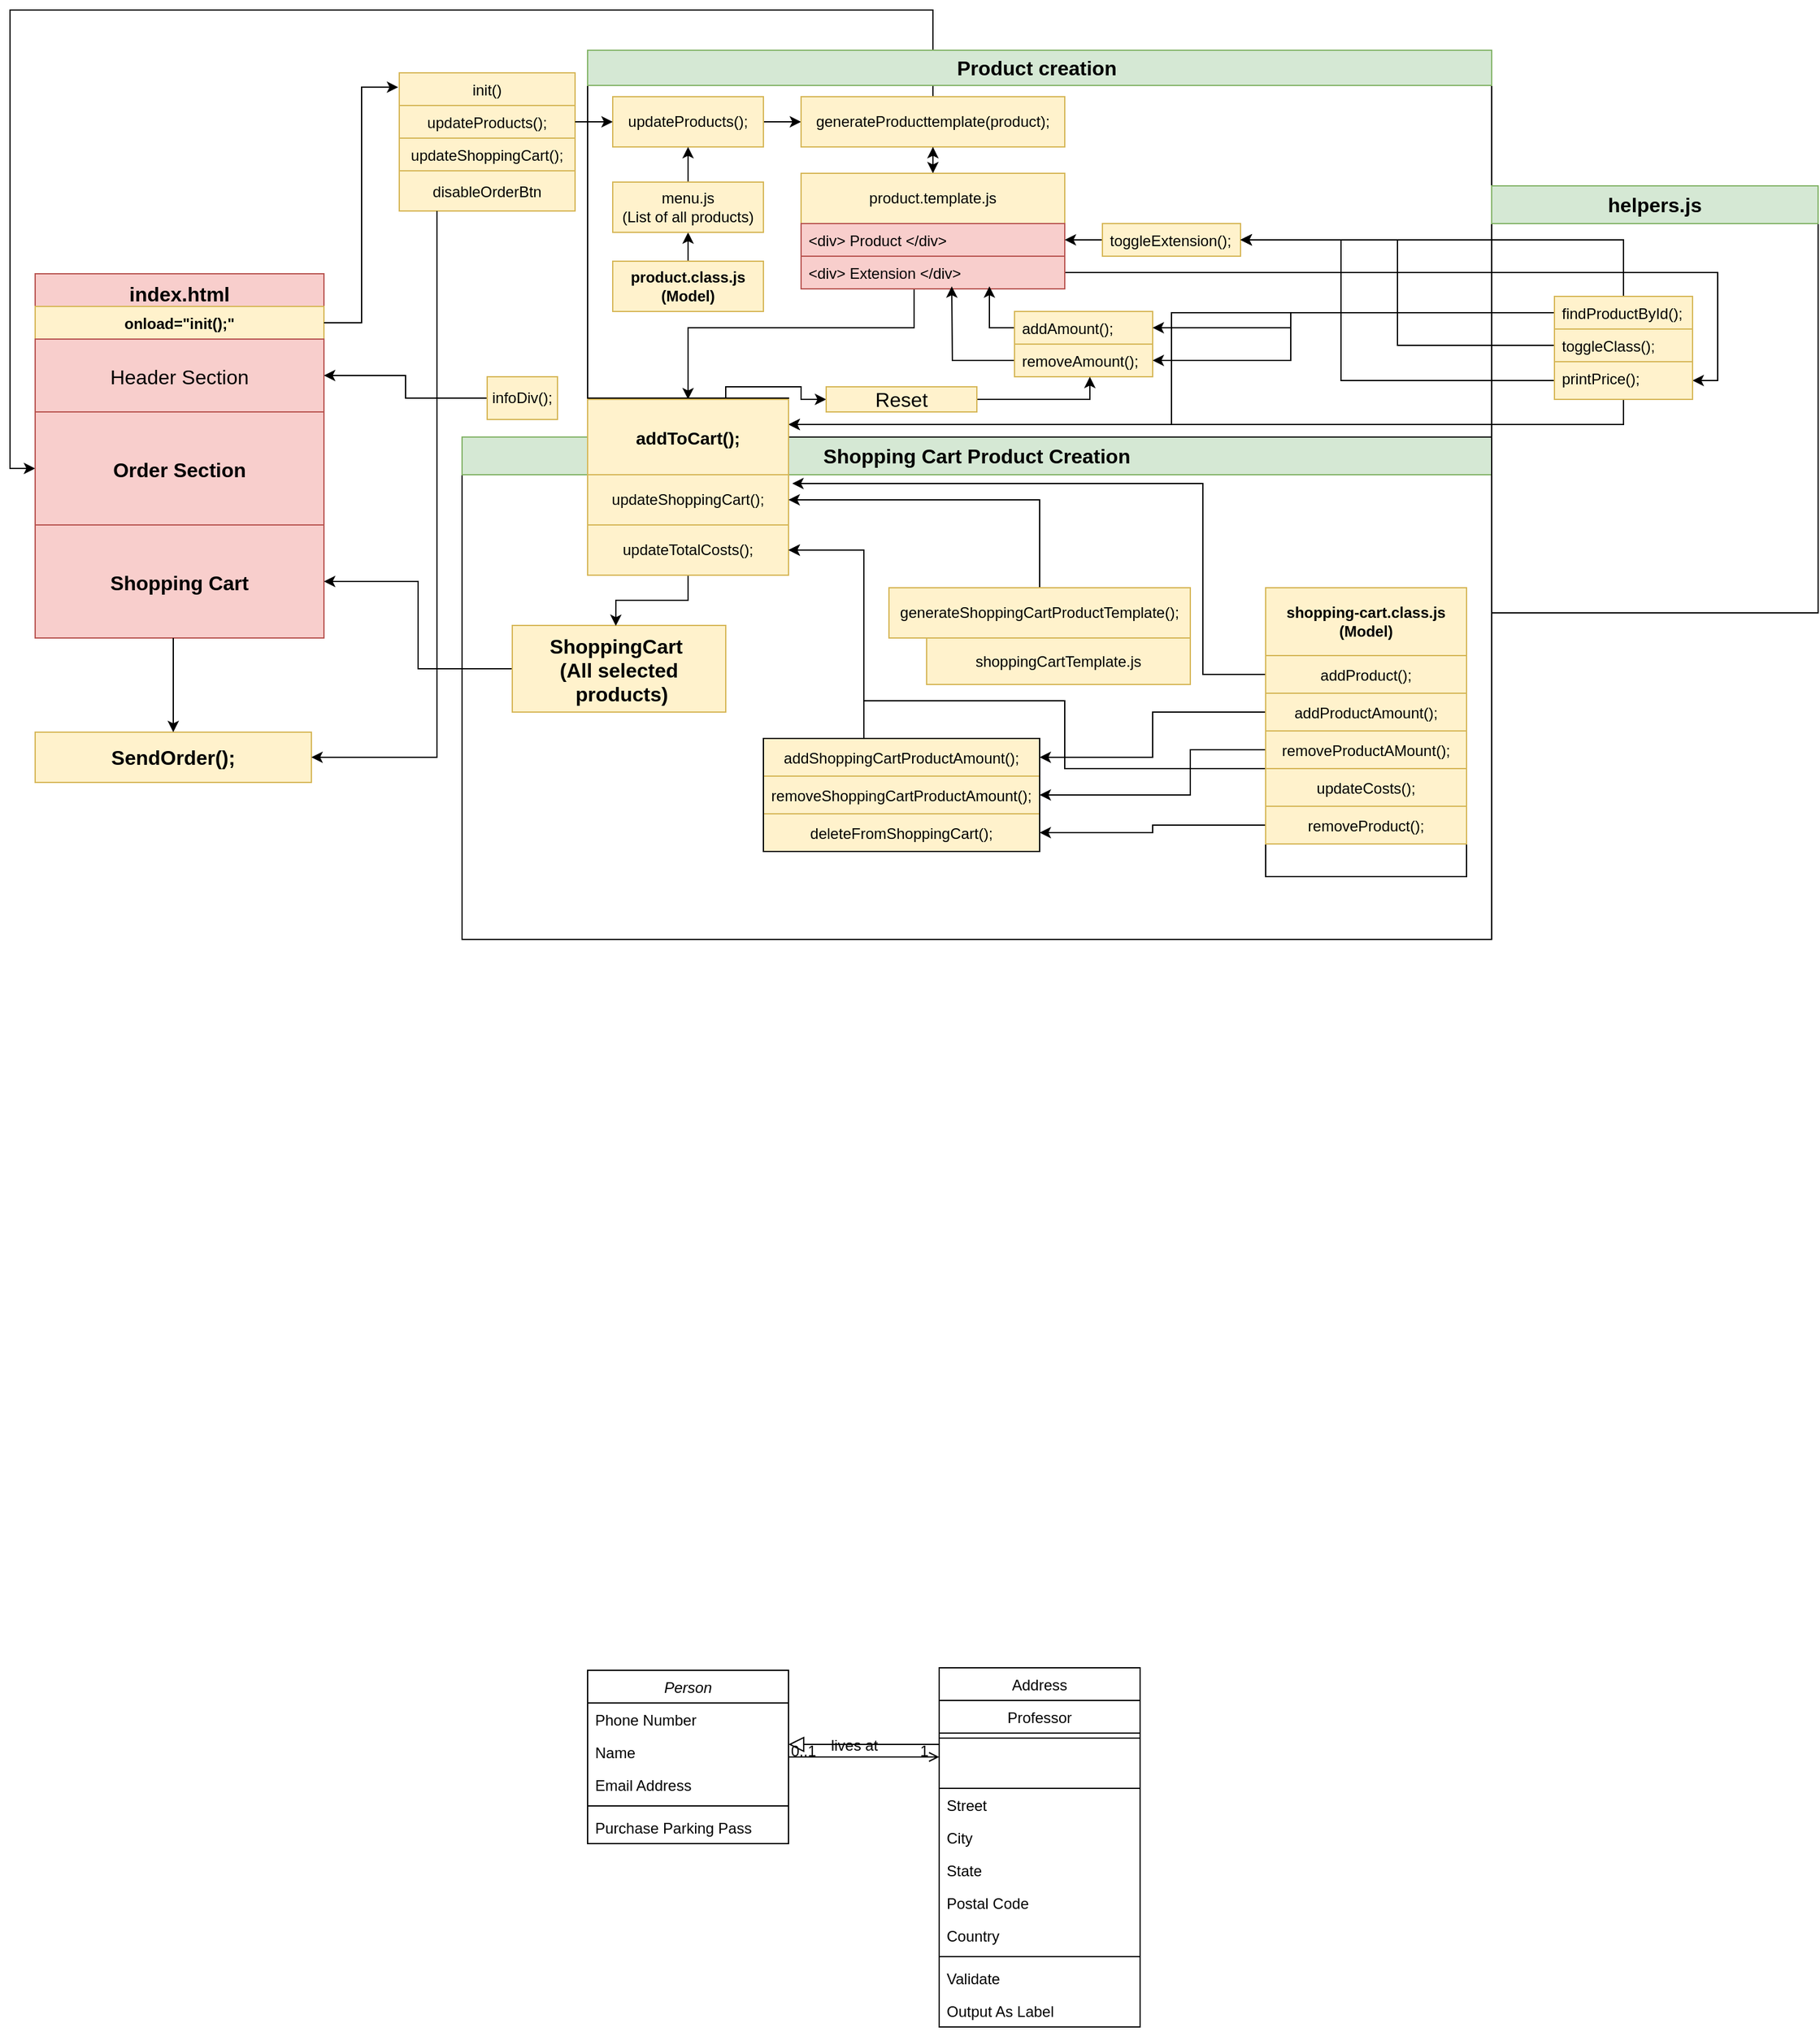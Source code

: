 <mxfile version="13.7.8" type="github">
  <diagram id="C5RBs43oDa-KdzZeNtuy" name="Page-1">
    <mxGraphModel dx="2557" dy="2082" grid="1" gridSize="10" guides="1" tooltips="1" connect="1" arrows="1" fold="1" page="1" pageScale="1" pageWidth="827" pageHeight="1169" math="0" shadow="0">
      <root>
        <mxCell id="WIyWlLk6GJQsqaUBKTNV-0" />
        <mxCell id="WIyWlLk6GJQsqaUBKTNV-1" parent="WIyWlLk6GJQsqaUBKTNV-0" />
        <mxCell id="zkfFHV4jXpPFQw0GAbJ--6" value="init()" style="swimlane;fontStyle=0;align=center;verticalAlign=top;childLayout=stackLayout;horizontal=1;startSize=26;horizontalStack=0;resizeParent=1;resizeLast=0;collapsible=1;marginBottom=0;rounded=0;shadow=0;strokeWidth=1;fillColor=#fff2cc;strokeColor=#d6b656;" parent="WIyWlLk6GJQsqaUBKTNV-1" vertex="1">
          <mxGeometry x="260" y="-950" width="140" height="110" as="geometry">
            <mxRectangle x="20" y="10" width="160" height="26" as="alternateBounds" />
          </mxGeometry>
        </mxCell>
        <mxCell id="zkfFHV4jXpPFQw0GAbJ--7" value="updateProducts();" style="text;align=center;verticalAlign=top;spacingLeft=4;spacingRight=4;overflow=hidden;rotatable=0;points=[[0,0.5],[1,0.5]];portConstraint=eastwest;fillColor=#fff2cc;strokeColor=#d6b656;" parent="zkfFHV4jXpPFQw0GAbJ--6" vertex="1">
          <mxGeometry y="26" width="140" height="26" as="geometry" />
        </mxCell>
        <mxCell id="zkfFHV4jXpPFQw0GAbJ--8" value="updateShoppingCart();" style="text;align=center;verticalAlign=top;spacingLeft=4;spacingRight=4;overflow=hidden;rotatable=0;points=[[0,0.5],[1,0.5]];portConstraint=eastwest;rounded=0;shadow=0;html=0;fillColor=#fff2cc;strokeColor=#d6b656;" parent="zkfFHV4jXpPFQw0GAbJ--6" vertex="1">
          <mxGeometry y="52" width="140" height="26" as="geometry" />
        </mxCell>
        <mxCell id="liBMy7sWaxeGPgHL_rmU-2" value="disableOrderBtn" style="text;align=center;verticalAlign=middle;spacingLeft=4;spacingRight=4;overflow=hidden;rotatable=0;points=[[0,0.5],[1,0.5]];portConstraint=eastwest;rounded=0;shadow=0;html=0;fillColor=#fff2cc;strokeColor=#d6b656;" vertex="1" parent="zkfFHV4jXpPFQw0GAbJ--6">
          <mxGeometry y="78" width="140" height="32" as="geometry" />
        </mxCell>
        <mxCell id="liBMy7sWaxeGPgHL_rmU-127" value="" style="rounded=0;whiteSpace=wrap;html=1;fillColor=none;fontSize=16;align=center;" vertex="1" parent="WIyWlLk6GJQsqaUBKTNV-1">
          <mxGeometry x="310" y="-660" width="820" height="400" as="geometry" />
        </mxCell>
        <mxCell id="liBMy7sWaxeGPgHL_rmU-128" value="&lt;b&gt;Shopping Cart Product Creation&lt;/b&gt;" style="rounded=0;whiteSpace=wrap;html=1;fillColor=#d5e8d4;fontSize=16;align=center;strokeColor=#82b366;" vertex="1" parent="WIyWlLk6GJQsqaUBKTNV-1">
          <mxGeometry x="310" y="-660" width="820" height="30" as="geometry" />
        </mxCell>
        <mxCell id="liBMy7sWaxeGPgHL_rmU-87" value="" style="rounded=0;whiteSpace=wrap;html=1;fillColor=none;fontSize=16;align=center;" vertex="1" parent="WIyWlLk6GJQsqaUBKTNV-1">
          <mxGeometry x="410" y="-691" width="160" height="101" as="geometry" />
        </mxCell>
        <mxCell id="liBMy7sWaxeGPgHL_rmU-99" value="" style="rounded=0;whiteSpace=wrap;html=1;fillColor=none;fontSize=16;align=center;" vertex="1" parent="WIyWlLk6GJQsqaUBKTNV-1">
          <mxGeometry x="950" y="-540" width="160" height="230" as="geometry" />
        </mxCell>
        <mxCell id="liBMy7sWaxeGPgHL_rmU-68" value="" style="rounded=0;whiteSpace=wrap;html=1;fillColor=none;" vertex="1" parent="WIyWlLk6GJQsqaUBKTNV-1">
          <mxGeometry x="1130" y="-860" width="260" height="340" as="geometry" />
        </mxCell>
        <mxCell id="liBMy7sWaxeGPgHL_rmU-60" value="" style="rounded=0;whiteSpace=wrap;html=1;fillColor=none;" vertex="1" parent="WIyWlLk6GJQsqaUBKTNV-1">
          <mxGeometry x="410" y="-968" width="720" height="308" as="geometry" />
        </mxCell>
        <mxCell id="zkfFHV4jXpPFQw0GAbJ--16" value="" style="endArrow=block;endSize=10;endFill=0;shadow=0;strokeWidth=1;rounded=0;edgeStyle=elbowEdgeStyle;elbow=vertical;" parent="WIyWlLk6GJQsqaUBKTNV-1" source="zkfFHV4jXpPFQw0GAbJ--13" target="zkfFHV4jXpPFQw0GAbJ--0" edge="1">
          <mxGeometry width="160" relative="1" as="geometry">
            <mxPoint x="210" y="373" as="sourcePoint" />
            <mxPoint x="310" y="271" as="targetPoint" />
          </mxGeometry>
        </mxCell>
        <mxCell id="zkfFHV4jXpPFQw0GAbJ--26" value="" style="endArrow=open;shadow=0;strokeWidth=1;rounded=0;endFill=1;edgeStyle=elbowEdgeStyle;elbow=vertical;" parent="WIyWlLk6GJQsqaUBKTNV-1" source="zkfFHV4jXpPFQw0GAbJ--0" target="zkfFHV4jXpPFQw0GAbJ--17" edge="1">
          <mxGeometry x="0.5" y="41" relative="1" as="geometry">
            <mxPoint x="410" y="354" as="sourcePoint" />
            <mxPoint x="570" y="354" as="targetPoint" />
            <mxPoint x="-40" y="32" as="offset" />
          </mxGeometry>
        </mxCell>
        <mxCell id="zkfFHV4jXpPFQw0GAbJ--27" value="0..1" style="resizable=0;align=left;verticalAlign=bottom;labelBackgroundColor=none;fontSize=12;" parent="zkfFHV4jXpPFQw0GAbJ--26" connectable="0" vertex="1">
          <mxGeometry x="-1" relative="1" as="geometry">
            <mxPoint y="4" as="offset" />
          </mxGeometry>
        </mxCell>
        <mxCell id="zkfFHV4jXpPFQw0GAbJ--28" value="1" style="resizable=0;align=right;verticalAlign=bottom;labelBackgroundColor=none;fontSize=12;" parent="zkfFHV4jXpPFQw0GAbJ--26" connectable="0" vertex="1">
          <mxGeometry x="1" relative="1" as="geometry">
            <mxPoint x="-7" y="4" as="offset" />
          </mxGeometry>
        </mxCell>
        <mxCell id="zkfFHV4jXpPFQw0GAbJ--29" value="lives at" style="text;html=1;resizable=0;points=[];;align=center;verticalAlign=middle;labelBackgroundColor=none;rounded=0;shadow=0;strokeWidth=1;fontSize=12;" parent="zkfFHV4jXpPFQw0GAbJ--26" vertex="1" connectable="0">
          <mxGeometry x="0.5" y="49" relative="1" as="geometry">
            <mxPoint x="-38" y="40" as="offset" />
          </mxGeometry>
        </mxCell>
        <mxCell id="liBMy7sWaxeGPgHL_rmU-5" value="Text" style="text;html=1;strokeColor=none;fillColor=none;align=center;verticalAlign=middle;whiteSpace=wrap;rounded=0;" vertex="1" parent="WIyWlLk6GJQsqaUBKTNV-1">
          <mxGeometry x="420" y="332" width="40" height="20" as="geometry" />
        </mxCell>
        <mxCell id="liBMy7sWaxeGPgHL_rmU-16" value="" style="edgeStyle=orthogonalEdgeStyle;rounded=0;orthogonalLoop=1;jettySize=auto;html=1;" edge="1" parent="WIyWlLk6GJQsqaUBKTNV-1" source="liBMy7sWaxeGPgHL_rmU-13" target="liBMy7sWaxeGPgHL_rmU-15">
          <mxGeometry relative="1" as="geometry" />
        </mxCell>
        <mxCell id="liBMy7sWaxeGPgHL_rmU-13" value="&lt;span style=&quot;text-align: left&quot;&gt;updateProducts();&lt;/span&gt;" style="rounded=0;whiteSpace=wrap;html=1;fillColor=#fff2cc;strokeColor=#d6b656;" vertex="1" parent="WIyWlLk6GJQsqaUBKTNV-1">
          <mxGeometry x="430" y="-931" width="120" height="40" as="geometry" />
        </mxCell>
        <mxCell id="liBMy7sWaxeGPgHL_rmU-14" value="" style="edgeStyle=orthogonalEdgeStyle;rounded=0;orthogonalLoop=1;jettySize=auto;html=1;" edge="1" parent="WIyWlLk6GJQsqaUBKTNV-1" source="zkfFHV4jXpPFQw0GAbJ--7" target="liBMy7sWaxeGPgHL_rmU-13">
          <mxGeometry relative="1" as="geometry" />
        </mxCell>
        <mxCell id="liBMy7sWaxeGPgHL_rmU-30" value="" style="edgeStyle=orthogonalEdgeStyle;rounded=0;orthogonalLoop=1;jettySize=auto;html=1;" edge="1" parent="WIyWlLk6GJQsqaUBKTNV-1" source="liBMy7sWaxeGPgHL_rmU-15" target="liBMy7sWaxeGPgHL_rmU-29">
          <mxGeometry relative="1" as="geometry" />
        </mxCell>
        <mxCell id="liBMy7sWaxeGPgHL_rmU-81" style="edgeStyle=orthogonalEdgeStyle;rounded=0;orthogonalLoop=1;jettySize=auto;html=1;fontSize=16;entryX=0;entryY=0.5;entryDx=0;entryDy=0;" edge="1" parent="WIyWlLk6GJQsqaUBKTNV-1" source="liBMy7sWaxeGPgHL_rmU-15" target="liBMy7sWaxeGPgHL_rmU-20">
          <mxGeometry relative="1" as="geometry">
            <mxPoint x="-50" y="-640" as="targetPoint" />
            <Array as="points">
              <mxPoint x="685" y="-1000" />
              <mxPoint x="-50" y="-1000" />
              <mxPoint x="-50" y="-635" />
            </Array>
          </mxGeometry>
        </mxCell>
        <mxCell id="liBMy7sWaxeGPgHL_rmU-15" value="generateProducttemplate(product);" style="rounded=0;whiteSpace=wrap;html=1;fillColor=#fff2cc;strokeColor=#d6b656;" vertex="1" parent="WIyWlLk6GJQsqaUBKTNV-1">
          <mxGeometry x="580" y="-931" width="210" height="40" as="geometry" />
        </mxCell>
        <mxCell id="zkfFHV4jXpPFQw0GAbJ--17" value="Address" style="swimlane;fontStyle=0;align=center;verticalAlign=top;childLayout=stackLayout;horizontal=1;startSize=26;horizontalStack=0;resizeParent=1;resizeLast=0;collapsible=1;marginBottom=0;rounded=0;shadow=0;strokeWidth=1;" parent="WIyWlLk6GJQsqaUBKTNV-1" vertex="1">
          <mxGeometry x="690" y="320" width="160" height="286" as="geometry">
            <mxRectangle x="550" y="140" width="160" height="26" as="alternateBounds" />
          </mxGeometry>
        </mxCell>
        <mxCell id="zkfFHV4jXpPFQw0GAbJ--13" value="Professor" style="swimlane;fontStyle=0;align=center;verticalAlign=top;childLayout=stackLayout;horizontal=1;startSize=26;horizontalStack=0;resizeParent=1;resizeLast=0;collapsible=1;marginBottom=0;rounded=0;shadow=0;strokeWidth=1;" parent="zkfFHV4jXpPFQw0GAbJ--17" vertex="1">
          <mxGeometry y="26" width="160" height="70" as="geometry">
            <mxRectangle x="340" y="380" width="170" height="26" as="alternateBounds" />
          </mxGeometry>
        </mxCell>
        <mxCell id="zkfFHV4jXpPFQw0GAbJ--15" value="" style="line;html=1;strokeWidth=1;align=left;verticalAlign=middle;spacingTop=-1;spacingLeft=3;spacingRight=3;rotatable=0;labelPosition=right;points=[];portConstraint=eastwest;" parent="zkfFHV4jXpPFQw0GAbJ--13" vertex="1">
          <mxGeometry y="26" width="160" height="8" as="geometry" />
        </mxCell>
        <mxCell id="zkfFHV4jXpPFQw0GAbJ--18" value="Street" style="text;align=left;verticalAlign=top;spacingLeft=4;spacingRight=4;overflow=hidden;rotatable=0;points=[[0,0.5],[1,0.5]];portConstraint=eastwest;" parent="zkfFHV4jXpPFQw0GAbJ--17" vertex="1">
          <mxGeometry y="96" width="160" height="26" as="geometry" />
        </mxCell>
        <mxCell id="zkfFHV4jXpPFQw0GAbJ--19" value="City" style="text;align=left;verticalAlign=top;spacingLeft=4;spacingRight=4;overflow=hidden;rotatable=0;points=[[0,0.5],[1,0.5]];portConstraint=eastwest;rounded=0;shadow=0;html=0;" parent="zkfFHV4jXpPFQw0GAbJ--17" vertex="1">
          <mxGeometry y="122" width="160" height="26" as="geometry" />
        </mxCell>
        <mxCell id="zkfFHV4jXpPFQw0GAbJ--20" value="State" style="text;align=left;verticalAlign=top;spacingLeft=4;spacingRight=4;overflow=hidden;rotatable=0;points=[[0,0.5],[1,0.5]];portConstraint=eastwest;rounded=0;shadow=0;html=0;" parent="zkfFHV4jXpPFQw0GAbJ--17" vertex="1">
          <mxGeometry y="148" width="160" height="26" as="geometry" />
        </mxCell>
        <mxCell id="zkfFHV4jXpPFQw0GAbJ--21" value="Postal Code" style="text;align=left;verticalAlign=top;spacingLeft=4;spacingRight=4;overflow=hidden;rotatable=0;points=[[0,0.5],[1,0.5]];portConstraint=eastwest;rounded=0;shadow=0;html=0;" parent="zkfFHV4jXpPFQw0GAbJ--17" vertex="1">
          <mxGeometry y="174" width="160" height="26" as="geometry" />
        </mxCell>
        <mxCell id="zkfFHV4jXpPFQw0GAbJ--22" value="Country" style="text;align=left;verticalAlign=top;spacingLeft=4;spacingRight=4;overflow=hidden;rotatable=0;points=[[0,0.5],[1,0.5]];portConstraint=eastwest;rounded=0;shadow=0;html=0;" parent="zkfFHV4jXpPFQw0GAbJ--17" vertex="1">
          <mxGeometry y="200" width="160" height="26" as="geometry" />
        </mxCell>
        <mxCell id="zkfFHV4jXpPFQw0GAbJ--23" value="" style="line;html=1;strokeWidth=1;align=left;verticalAlign=middle;spacingTop=-1;spacingLeft=3;spacingRight=3;rotatable=0;labelPosition=right;points=[];portConstraint=eastwest;" parent="zkfFHV4jXpPFQw0GAbJ--17" vertex="1">
          <mxGeometry y="226" width="160" height="8" as="geometry" />
        </mxCell>
        <mxCell id="zkfFHV4jXpPFQw0GAbJ--24" value="Validate" style="text;align=left;verticalAlign=top;spacingLeft=4;spacingRight=4;overflow=hidden;rotatable=0;points=[[0,0.5],[1,0.5]];portConstraint=eastwest;" parent="zkfFHV4jXpPFQw0GAbJ--17" vertex="1">
          <mxGeometry y="234" width="160" height="26" as="geometry" />
        </mxCell>
        <mxCell id="zkfFHV4jXpPFQw0GAbJ--25" value="Output As Label" style="text;align=left;verticalAlign=top;spacingLeft=4;spacingRight=4;overflow=hidden;rotatable=0;points=[[0,0.5],[1,0.5]];portConstraint=eastwest;" parent="zkfFHV4jXpPFQw0GAbJ--17" vertex="1">
          <mxGeometry y="260" width="160" height="26" as="geometry" />
        </mxCell>
        <mxCell id="zkfFHV4jXpPFQw0GAbJ--0" value="Person" style="swimlane;fontStyle=2;align=center;verticalAlign=top;childLayout=stackLayout;horizontal=1;startSize=26;horizontalStack=0;resizeParent=1;resizeLast=0;collapsible=1;marginBottom=0;rounded=0;shadow=0;strokeWidth=1;" parent="WIyWlLk6GJQsqaUBKTNV-1" vertex="1">
          <mxGeometry x="410" y="322" width="160" height="138" as="geometry">
            <mxRectangle x="230" y="140" width="160" height="26" as="alternateBounds" />
          </mxGeometry>
        </mxCell>
        <mxCell id="zkfFHV4jXpPFQw0GAbJ--2" value="Phone Number" style="text;align=left;verticalAlign=top;spacingLeft=4;spacingRight=4;overflow=hidden;rotatable=0;points=[[0,0.5],[1,0.5]];portConstraint=eastwest;rounded=0;shadow=0;html=0;" parent="zkfFHV4jXpPFQw0GAbJ--0" vertex="1">
          <mxGeometry y="26" width="160" height="26" as="geometry" />
        </mxCell>
        <mxCell id="zkfFHV4jXpPFQw0GAbJ--1" value="Name" style="text;align=left;verticalAlign=top;spacingLeft=4;spacingRight=4;overflow=hidden;rotatable=0;points=[[0,0.5],[1,0.5]];portConstraint=eastwest;" parent="zkfFHV4jXpPFQw0GAbJ--0" vertex="1">
          <mxGeometry y="52" width="160" height="26" as="geometry" />
        </mxCell>
        <mxCell id="zkfFHV4jXpPFQw0GAbJ--3" value="Email Address" style="text;align=left;verticalAlign=top;spacingLeft=4;spacingRight=4;overflow=hidden;rotatable=0;points=[[0,0.5],[1,0.5]];portConstraint=eastwest;rounded=0;shadow=0;html=0;" parent="zkfFHV4jXpPFQw0GAbJ--0" vertex="1">
          <mxGeometry y="78" width="160" height="26" as="geometry" />
        </mxCell>
        <mxCell id="zkfFHV4jXpPFQw0GAbJ--4" value="" style="line;html=1;strokeWidth=1;align=left;verticalAlign=middle;spacingTop=-1;spacingLeft=3;spacingRight=3;rotatable=0;labelPosition=right;points=[];portConstraint=eastwest;" parent="zkfFHV4jXpPFQw0GAbJ--0" vertex="1">
          <mxGeometry y="104" width="160" height="8" as="geometry" />
        </mxCell>
        <mxCell id="zkfFHV4jXpPFQw0GAbJ--5" value="Purchase Parking Pass" style="text;align=left;verticalAlign=top;spacingLeft=4;spacingRight=4;overflow=hidden;rotatable=0;points=[[0,0.5],[1,0.5]];portConstraint=eastwest;" parent="zkfFHV4jXpPFQw0GAbJ--0" vertex="1">
          <mxGeometry y="112" width="160" height="26" as="geometry" />
        </mxCell>
        <mxCell id="liBMy7sWaxeGPgHL_rmU-31" value="" style="edgeStyle=orthogonalEdgeStyle;rounded=0;orthogonalLoop=1;jettySize=auto;html=1;" edge="1" parent="WIyWlLk6GJQsqaUBKTNV-1" source="liBMy7sWaxeGPgHL_rmU-29" target="liBMy7sWaxeGPgHL_rmU-15">
          <mxGeometry relative="1" as="geometry" />
        </mxCell>
        <mxCell id="liBMy7sWaxeGPgHL_rmU-29" value="product.template.js" style="rounded=0;whiteSpace=wrap;html=1;fillColor=#fff2cc;strokeColor=#d6b656;" vertex="1" parent="WIyWlLk6GJQsqaUBKTNV-1">
          <mxGeometry x="580" y="-870" width="210" height="40" as="geometry" />
        </mxCell>
        <mxCell id="liBMy7sWaxeGPgHL_rmU-32" value="&lt;div&gt; Product &lt;/div&gt;" style="text;align=left;verticalAlign=top;spacingLeft=4;spacingRight=4;overflow=hidden;rotatable=0;points=[[0,0.5],[1,0.5]];portConstraint=eastwest;rounded=0;shadow=0;html=0;fillColor=#f8cecc;strokeColor=#b85450;" vertex="1" parent="WIyWlLk6GJQsqaUBKTNV-1">
          <mxGeometry x="580" y="-830" width="210" height="26" as="geometry" />
        </mxCell>
        <mxCell id="liBMy7sWaxeGPgHL_rmU-46" style="edgeStyle=orthogonalEdgeStyle;rounded=0;orthogonalLoop=1;jettySize=auto;html=1;" edge="1" parent="WIyWlLk6GJQsqaUBKTNV-1" source="liBMy7sWaxeGPgHL_rmU-33" target="liBMy7sWaxeGPgHL_rmU-41">
          <mxGeometry relative="1" as="geometry">
            <Array as="points">
              <mxPoint x="670" y="-747" />
            </Array>
          </mxGeometry>
        </mxCell>
        <mxCell id="liBMy7sWaxeGPgHL_rmU-47" style="edgeStyle=orthogonalEdgeStyle;rounded=0;orthogonalLoop=1;jettySize=auto;html=1;entryX=1;entryY=0.5;entryDx=0;entryDy=0;" edge="1" parent="WIyWlLk6GJQsqaUBKTNV-1" source="liBMy7sWaxeGPgHL_rmU-33" target="liBMy7sWaxeGPgHL_rmU-42">
          <mxGeometry relative="1" as="geometry">
            <mxPoint x="890" y="-700" as="targetPoint" />
          </mxGeometry>
        </mxCell>
        <mxCell id="liBMy7sWaxeGPgHL_rmU-33" value="&lt;div&gt; Extension &lt;/div&gt;" style="text;align=left;verticalAlign=top;spacingLeft=4;spacingRight=4;overflow=hidden;rotatable=0;points=[[0,0.5],[1,0.5]];portConstraint=eastwest;rounded=0;shadow=0;html=0;fillColor=#f8cecc;strokeColor=#b85450;" vertex="1" parent="WIyWlLk6GJQsqaUBKTNV-1">
          <mxGeometry x="580" y="-804" width="210" height="26" as="geometry" />
        </mxCell>
        <mxCell id="liBMy7sWaxeGPgHL_rmU-35" value="" style="edgeStyle=orthogonalEdgeStyle;rounded=0;orthogonalLoop=1;jettySize=auto;html=1;entryX=1;entryY=0.5;entryDx=0;entryDy=0;" edge="1" parent="WIyWlLk6GJQsqaUBKTNV-1" source="liBMy7sWaxeGPgHL_rmU-34" target="liBMy7sWaxeGPgHL_rmU-32">
          <mxGeometry relative="1" as="geometry" />
        </mxCell>
        <mxCell id="liBMy7sWaxeGPgHL_rmU-34" value="toggleExtension();" style="text;align=left;verticalAlign=top;spacingLeft=4;spacingRight=4;overflow=hidden;rotatable=0;points=[[0,0.5],[1,0.5]];portConstraint=eastwest;rounded=0;shadow=0;html=0;fillColor=#fff2cc;strokeColor=#d6b656;" vertex="1" parent="WIyWlLk6GJQsqaUBKTNV-1">
          <mxGeometry x="820" y="-830" width="110" height="26" as="geometry" />
        </mxCell>
        <mxCell id="liBMy7sWaxeGPgHL_rmU-38" value="" style="edgeStyle=orthogonalEdgeStyle;rounded=0;orthogonalLoop=1;jettySize=auto;html=1;" edge="1" parent="WIyWlLk6GJQsqaUBKTNV-1" source="liBMy7sWaxeGPgHL_rmU-36">
          <mxGeometry relative="1" as="geometry">
            <mxPoint x="730" y="-780" as="targetPoint" />
          </mxGeometry>
        </mxCell>
        <mxCell id="liBMy7sWaxeGPgHL_rmU-36" value="addAmount();" style="text;align=left;verticalAlign=top;spacingLeft=4;spacingRight=4;overflow=hidden;rotatable=0;points=[[0,0.5],[1,0.5]];portConstraint=eastwest;rounded=0;shadow=0;html=0;fillColor=#fff2cc;strokeColor=#d6b656;" vertex="1" parent="WIyWlLk6GJQsqaUBKTNV-1">
          <mxGeometry x="750" y="-760" width="110" height="26" as="geometry" />
        </mxCell>
        <mxCell id="liBMy7sWaxeGPgHL_rmU-40" style="edgeStyle=orthogonalEdgeStyle;rounded=0;orthogonalLoop=1;jettySize=auto;html=1;" edge="1" parent="WIyWlLk6GJQsqaUBKTNV-1" source="liBMy7sWaxeGPgHL_rmU-37">
          <mxGeometry relative="1" as="geometry">
            <mxPoint x="700" y="-780" as="targetPoint" />
          </mxGeometry>
        </mxCell>
        <mxCell id="liBMy7sWaxeGPgHL_rmU-37" value="removeAmount();" style="text;align=left;verticalAlign=top;spacingLeft=4;spacingRight=4;overflow=hidden;rotatable=0;points=[[0,0.5],[1,0.5]];portConstraint=eastwest;rounded=0;shadow=0;html=0;fillColor=#fff2cc;strokeColor=#d6b656;" vertex="1" parent="WIyWlLk6GJQsqaUBKTNV-1">
          <mxGeometry x="750" y="-734" width="110" height="26" as="geometry" />
        </mxCell>
        <mxCell id="liBMy7sWaxeGPgHL_rmU-49" value="" style="edgeStyle=orthogonalEdgeStyle;rounded=0;orthogonalLoop=1;jettySize=auto;html=1;" edge="1" parent="WIyWlLk6GJQsqaUBKTNV-1" source="liBMy7sWaxeGPgHL_rmU-48" target="liBMy7sWaxeGPgHL_rmU-34">
          <mxGeometry relative="1" as="geometry" />
        </mxCell>
        <mxCell id="liBMy7sWaxeGPgHL_rmU-48" value="toggleClass();" style="text;align=left;verticalAlign=top;spacingLeft=4;spacingRight=4;overflow=hidden;rotatable=0;points=[[0,0.5],[1,0.5]];portConstraint=eastwest;rounded=0;shadow=0;html=0;fillColor=#fff2cc;strokeColor=#d6b656;" vertex="1" parent="WIyWlLk6GJQsqaUBKTNV-1">
          <mxGeometry x="1180" y="-746" width="110" height="26" as="geometry" />
        </mxCell>
        <mxCell id="liBMy7sWaxeGPgHL_rmU-51" value="" style="edgeStyle=orthogonalEdgeStyle;rounded=0;orthogonalLoop=1;jettySize=auto;html=1;" edge="1" parent="WIyWlLk6GJQsqaUBKTNV-1" source="liBMy7sWaxeGPgHL_rmU-50" target="liBMy7sWaxeGPgHL_rmU-34">
          <mxGeometry relative="1" as="geometry">
            <Array as="points">
              <mxPoint x="1235" y="-817" />
            </Array>
          </mxGeometry>
        </mxCell>
        <mxCell id="liBMy7sWaxeGPgHL_rmU-52" style="edgeStyle=orthogonalEdgeStyle;rounded=0;orthogonalLoop=1;jettySize=auto;html=1;entryX=1;entryY=0.5;entryDx=0;entryDy=0;" edge="1" parent="WIyWlLk6GJQsqaUBKTNV-1" source="liBMy7sWaxeGPgHL_rmU-50" target="liBMy7sWaxeGPgHL_rmU-36">
          <mxGeometry relative="1" as="geometry">
            <Array as="points">
              <mxPoint x="970" y="-759" />
              <mxPoint x="970" y="-747" />
            </Array>
          </mxGeometry>
        </mxCell>
        <mxCell id="liBMy7sWaxeGPgHL_rmU-53" style="edgeStyle=orthogonalEdgeStyle;rounded=0;orthogonalLoop=1;jettySize=auto;html=1;" edge="1" parent="WIyWlLk6GJQsqaUBKTNV-1" source="liBMy7sWaxeGPgHL_rmU-50" target="liBMy7sWaxeGPgHL_rmU-37">
          <mxGeometry relative="1" as="geometry">
            <Array as="points">
              <mxPoint x="970" y="-759" />
              <mxPoint x="970" y="-721" />
            </Array>
          </mxGeometry>
        </mxCell>
        <mxCell id="liBMy7sWaxeGPgHL_rmU-71" style="edgeStyle=orthogonalEdgeStyle;rounded=0;orthogonalLoop=1;jettySize=auto;html=1;entryX=1;entryY=0.333;entryDx=0;entryDy=0;entryPerimeter=0;fontSize=14;" edge="1" parent="WIyWlLk6GJQsqaUBKTNV-1" source="liBMy7sWaxeGPgHL_rmU-50" target="liBMy7sWaxeGPgHL_rmU-41">
          <mxGeometry relative="1" as="geometry" />
        </mxCell>
        <mxCell id="liBMy7sWaxeGPgHL_rmU-50" value="findProductById();" style="text;align=left;verticalAlign=top;spacingLeft=4;spacingRight=4;overflow=hidden;rotatable=0;points=[[0,0.5],[1,0.5]];portConstraint=eastwest;rounded=0;shadow=0;html=0;fillColor=#fff2cc;strokeColor=#d6b656;" vertex="1" parent="WIyWlLk6GJQsqaUBKTNV-1">
          <mxGeometry x="1180" y="-772" width="110" height="26" as="geometry" />
        </mxCell>
        <mxCell id="liBMy7sWaxeGPgHL_rmU-57" value="" style="edgeStyle=orthogonalEdgeStyle;rounded=0;orthogonalLoop=1;jettySize=auto;html=1;" edge="1" parent="WIyWlLk6GJQsqaUBKTNV-1" source="liBMy7sWaxeGPgHL_rmU-54" target="liBMy7sWaxeGPgHL_rmU-56">
          <mxGeometry relative="1" as="geometry" />
        </mxCell>
        <mxCell id="liBMy7sWaxeGPgHL_rmU-54" value="&lt;span style=&quot;text-align: left&quot;&gt;&lt;b&gt;product.class.js&lt;br&gt;(Model)&lt;/b&gt;&lt;br&gt;&lt;/span&gt;" style="rounded=0;whiteSpace=wrap;html=1;fillColor=#fff2cc;strokeColor=#d6b656;" vertex="1" parent="WIyWlLk6GJQsqaUBKTNV-1">
          <mxGeometry x="430" y="-800" width="120" height="40" as="geometry" />
        </mxCell>
        <mxCell id="liBMy7sWaxeGPgHL_rmU-58" value="" style="edgeStyle=orthogonalEdgeStyle;rounded=0;orthogonalLoop=1;jettySize=auto;html=1;" edge="1" parent="WIyWlLk6GJQsqaUBKTNV-1" source="liBMy7sWaxeGPgHL_rmU-56" target="liBMy7sWaxeGPgHL_rmU-13">
          <mxGeometry relative="1" as="geometry" />
        </mxCell>
        <mxCell id="liBMy7sWaxeGPgHL_rmU-56" value="&lt;span style=&quot;text-align: left&quot;&gt;menu.js&lt;br&gt;(List of all products)&lt;br&gt;&lt;/span&gt;" style="rounded=0;whiteSpace=wrap;html=1;fillColor=#fff2cc;strokeColor=#d6b656;" vertex="1" parent="WIyWlLk6GJQsqaUBKTNV-1">
          <mxGeometry x="430" y="-863" width="120" height="40" as="geometry" />
        </mxCell>
        <mxCell id="liBMy7sWaxeGPgHL_rmU-65" value="&lt;font style=&quot;font-size: 16px&quot;&gt;&lt;b&gt;Product creation&amp;nbsp;&lt;/b&gt;&lt;/font&gt;" style="rounded=0;whiteSpace=wrap;html=1;fillColor=#d5e8d4;strokeColor=#82b366;" vertex="1" parent="WIyWlLk6GJQsqaUBKTNV-1">
          <mxGeometry x="410" y="-968" width="720" height="28" as="geometry" />
        </mxCell>
        <mxCell id="liBMy7sWaxeGPgHL_rmU-66" value="&lt;span style=&quot;text-align: left&quot;&gt;&lt;b&gt;shopping-cart.class.js&lt;br&gt;(Model)&lt;/b&gt;&lt;br&gt;&lt;/span&gt;" style="rounded=0;whiteSpace=wrap;html=1;fillColor=#fff2cc;strokeColor=#d6b656;" vertex="1" parent="WIyWlLk6GJQsqaUBKTNV-1">
          <mxGeometry x="950" y="-540" width="160" height="54" as="geometry" />
        </mxCell>
        <mxCell id="liBMy7sWaxeGPgHL_rmU-82" style="edgeStyle=orthogonalEdgeStyle;rounded=0;orthogonalLoop=1;jettySize=auto;html=1;fontSize=16;" edge="1" parent="WIyWlLk6GJQsqaUBKTNV-1" source="liBMy7sWaxeGPgHL_rmU-67">
          <mxGeometry relative="1" as="geometry">
            <mxPoint x="573" y="-623" as="targetPoint" />
            <Array as="points">
              <mxPoint x="900" y="-471" />
              <mxPoint x="900" y="-623" />
            </Array>
          </mxGeometry>
        </mxCell>
        <mxCell id="liBMy7sWaxeGPgHL_rmU-67" value="addProduct();" style="text;align=center;verticalAlign=middle;spacingLeft=4;spacingRight=4;overflow=hidden;rotatable=0;points=[[0,0.5],[1,0.5]];portConstraint=eastwest;rounded=0;shadow=0;html=0;fillColor=#fff2cc;strokeColor=#d6b656;" vertex="1" parent="WIyWlLk6GJQsqaUBKTNV-1">
          <mxGeometry x="950" y="-486" width="160" height="30" as="geometry" />
        </mxCell>
        <mxCell id="liBMy7sWaxeGPgHL_rmU-69" value="&lt;b&gt;&lt;font style=&quot;font-size: 16px&quot;&gt;helpers.js&lt;/font&gt;&lt;/b&gt;" style="rounded=0;whiteSpace=wrap;html=1;fillColor=#d5e8d4;strokeColor=#82b366;" vertex="1" parent="WIyWlLk6GJQsqaUBKTNV-1">
          <mxGeometry x="1130" y="-860" width="260" height="30" as="geometry" />
        </mxCell>
        <mxCell id="liBMy7sWaxeGPgHL_rmU-75" value="" style="edgeStyle=orthogonalEdgeStyle;rounded=0;orthogonalLoop=1;jettySize=auto;html=1;fontSize=14;" edge="1" parent="WIyWlLk6GJQsqaUBKTNV-1" source="liBMy7sWaxeGPgHL_rmU-42" target="liBMy7sWaxeGPgHL_rmU-34">
          <mxGeometry relative="1" as="geometry">
            <Array as="points">
              <mxPoint x="1010" y="-705" />
              <mxPoint x="1010" y="-817" />
            </Array>
          </mxGeometry>
        </mxCell>
        <mxCell id="liBMy7sWaxeGPgHL_rmU-76" style="edgeStyle=orthogonalEdgeStyle;rounded=0;orthogonalLoop=1;jettySize=auto;html=1;fontSize=14;" edge="1" parent="WIyWlLk6GJQsqaUBKTNV-1" source="liBMy7sWaxeGPgHL_rmU-42" target="liBMy7sWaxeGPgHL_rmU-41">
          <mxGeometry relative="1" as="geometry">
            <mxPoint x="820" y="-670" as="targetPoint" />
            <Array as="points">
              <mxPoint x="1235" y="-670" />
            </Array>
          </mxGeometry>
        </mxCell>
        <mxCell id="liBMy7sWaxeGPgHL_rmU-42" value="printPrice();" style="text;align=left;verticalAlign=top;spacingLeft=4;spacingRight=4;overflow=hidden;rotatable=0;points=[[0,0.5],[1,0.5]];portConstraint=eastwest;rounded=0;shadow=0;html=0;fillColor=#fff2cc;strokeColor=#d6b656;" vertex="1" parent="WIyWlLk6GJQsqaUBKTNV-1">
          <mxGeometry x="1180" y="-720" width="110" height="30" as="geometry" />
        </mxCell>
        <mxCell id="liBMy7sWaxeGPgHL_rmU-18" value="index.html" style="swimlane;fontStyle=1;align=center;verticalAlign=top;childLayout=stackLayout;horizontal=1;startSize=26;horizontalStack=0;resizeParent=1;resizeLast=0;collapsible=1;marginBottom=0;rounded=0;shadow=0;strokeWidth=1;fillColor=#f8cecc;strokeColor=#b85450;fontSize=16;" vertex="1" parent="WIyWlLk6GJQsqaUBKTNV-1">
          <mxGeometry x="-30" y="-790" width="230" height="290" as="geometry">
            <mxRectangle x="20" y="10" width="160" height="26" as="alternateBounds" />
          </mxGeometry>
        </mxCell>
        <mxCell id="liBMy7sWaxeGPgHL_rmU-23" value="onload=&quot;init();&quot;" style="text;align=center;verticalAlign=top;spacingLeft=4;spacingRight=4;overflow=hidden;rotatable=0;points=[[0,0.5],[1,0.5]];portConstraint=eastwest;fillColor=#fff2cc;strokeColor=#d6b656;fontStyle=1" vertex="1" parent="liBMy7sWaxeGPgHL_rmU-18">
          <mxGeometry y="26" width="230" height="26" as="geometry" />
        </mxCell>
        <mxCell id="liBMy7sWaxeGPgHL_rmU-19" value="Header Section" style="text;align=center;verticalAlign=middle;spacingLeft=4;spacingRight=4;overflow=hidden;rotatable=0;points=[[0,0.5],[1,0.5]];portConstraint=eastwest;fillColor=#f8cecc;strokeColor=#b85450;fontSize=16;" vertex="1" parent="liBMy7sWaxeGPgHL_rmU-18">
          <mxGeometry y="52" width="230" height="58" as="geometry" />
        </mxCell>
        <mxCell id="liBMy7sWaxeGPgHL_rmU-20" value="Order Section" style="text;align=center;verticalAlign=middle;spacingLeft=4;spacingRight=4;overflow=hidden;rotatable=0;points=[[0,0.5],[1,0.5]];portConstraint=eastwest;rounded=0;shadow=0;html=0;fillColor=#f8cecc;strokeColor=#b85450;fontSize=16;fontStyle=1" vertex="1" parent="liBMy7sWaxeGPgHL_rmU-18">
          <mxGeometry y="110" width="230" height="90" as="geometry" />
        </mxCell>
        <mxCell id="liBMy7sWaxeGPgHL_rmU-27" value="Shopping Cart" style="text;align=center;verticalAlign=middle;spacingLeft=4;spacingRight=4;overflow=hidden;rotatable=0;points=[[0,0.5],[1,0.5]];portConstraint=eastwest;rounded=0;shadow=0;html=0;fillColor=#f8cecc;strokeColor=#b85450;fontSize=16;fontStyle=1" vertex="1" parent="liBMy7sWaxeGPgHL_rmU-18">
          <mxGeometry y="200" width="230" height="90" as="geometry" />
        </mxCell>
        <mxCell id="liBMy7sWaxeGPgHL_rmU-79" style="edgeStyle=orthogonalEdgeStyle;rounded=0;orthogonalLoop=1;jettySize=auto;html=1;entryX=-0.006;entryY=0.104;entryDx=0;entryDy=0;entryPerimeter=0;fontSize=16;" edge="1" parent="WIyWlLk6GJQsqaUBKTNV-1" source="liBMy7sWaxeGPgHL_rmU-23" target="zkfFHV4jXpPFQw0GAbJ--6">
          <mxGeometry relative="1" as="geometry" />
        </mxCell>
        <mxCell id="liBMy7sWaxeGPgHL_rmU-124" style="edgeStyle=orthogonalEdgeStyle;rounded=0;orthogonalLoop=1;jettySize=auto;html=1;fontSize=16;" edge="1" parent="WIyWlLk6GJQsqaUBKTNV-1" source="liBMy7sWaxeGPgHL_rmU-83" target="liBMy7sWaxeGPgHL_rmU-27">
          <mxGeometry relative="1" as="geometry" />
        </mxCell>
        <mxCell id="liBMy7sWaxeGPgHL_rmU-83" value="ShoppingCart &#xa;(All selected&#xa; products)" style="text;align=center;verticalAlign=middle;spacingLeft=4;spacingRight=4;overflow=hidden;rotatable=0;points=[[0,0.5],[1,0.5]];portConstraint=eastwest;rounded=0;shadow=0;html=0;fillColor=#fff2cc;strokeColor=#d6b656;fontStyle=1;fontSize=16;" vertex="1" parent="WIyWlLk6GJQsqaUBKTNV-1">
          <mxGeometry x="350" y="-510" width="170" height="69" as="geometry" />
        </mxCell>
        <mxCell id="liBMy7sWaxeGPgHL_rmU-108" style="edgeStyle=orthogonalEdgeStyle;rounded=0;orthogonalLoop=1;jettySize=auto;html=1;entryX=0.5;entryY=0;entryDx=0;entryDy=0;fontSize=16;" edge="1" parent="WIyWlLk6GJQsqaUBKTNV-1" source="liBMy7sWaxeGPgHL_rmU-85" target="liBMy7sWaxeGPgHL_rmU-86">
          <mxGeometry relative="1" as="geometry" />
        </mxCell>
        <mxCell id="liBMy7sWaxeGPgHL_rmU-85" value="&lt;span style=&quot;text-align: left&quot;&gt;updateShoppingCart();&lt;/span&gt;" style="rounded=0;whiteSpace=wrap;html=1;fillColor=#fff2cc;strokeColor=#d6b656;" vertex="1" parent="WIyWlLk6GJQsqaUBKTNV-1">
          <mxGeometry x="410" y="-630" width="160" height="40" as="geometry" />
        </mxCell>
        <mxCell id="liBMy7sWaxeGPgHL_rmU-109" style="edgeStyle=orthogonalEdgeStyle;rounded=0;orthogonalLoop=1;jettySize=auto;html=1;entryX=0.485;entryY=0.006;entryDx=0;entryDy=0;entryPerimeter=0;fontSize=16;" edge="1" parent="WIyWlLk6GJQsqaUBKTNV-1" source="liBMy7sWaxeGPgHL_rmU-86" target="liBMy7sWaxeGPgHL_rmU-83">
          <mxGeometry relative="1" as="geometry">
            <Array as="points">
              <mxPoint x="490" y="-530" />
              <mxPoint x="433" y="-530" />
            </Array>
          </mxGeometry>
        </mxCell>
        <mxCell id="liBMy7sWaxeGPgHL_rmU-86" value="&lt;span style=&quot;text-align: left&quot;&gt;updateTotalCosts();&lt;/span&gt;" style="rounded=0;whiteSpace=wrap;html=1;fillColor=#fff2cc;strokeColor=#d6b656;" vertex="1" parent="WIyWlLk6GJQsqaUBKTNV-1">
          <mxGeometry x="410" y="-590" width="160" height="40" as="geometry" />
        </mxCell>
        <mxCell id="liBMy7sWaxeGPgHL_rmU-93" value="" style="edgeStyle=orthogonalEdgeStyle;rounded=0;orthogonalLoop=1;jettySize=auto;html=1;fontSize=16;entryX=0;entryY=0.5;entryDx=0;entryDy=0;" edge="1" parent="WIyWlLk6GJQsqaUBKTNV-1" source="liBMy7sWaxeGPgHL_rmU-87" target="liBMy7sWaxeGPgHL_rmU-89">
          <mxGeometry relative="1" as="geometry">
            <Array as="points">
              <mxPoint x="520" y="-700" />
              <mxPoint x="580" y="-700" />
              <mxPoint x="580" y="-690" />
            </Array>
          </mxGeometry>
        </mxCell>
        <mxCell id="liBMy7sWaxeGPgHL_rmU-96" style="edgeStyle=orthogonalEdgeStyle;rounded=0;orthogonalLoop=1;jettySize=auto;html=1;fontSize=16;" edge="1" parent="WIyWlLk6GJQsqaUBKTNV-1" source="liBMy7sWaxeGPgHL_rmU-89" target="liBMy7sWaxeGPgHL_rmU-37">
          <mxGeometry relative="1" as="geometry">
            <mxPoint x="840" y="-670" as="targetPoint" />
            <Array as="points">
              <mxPoint x="810" y="-690" />
            </Array>
          </mxGeometry>
        </mxCell>
        <mxCell id="liBMy7sWaxeGPgHL_rmU-89" value="Reset" style="rounded=0;whiteSpace=wrap;html=1;fillColor=#fff2cc;fontSize=16;align=center;strokeColor=#d6b656;" vertex="1" parent="WIyWlLk6GJQsqaUBKTNV-1">
          <mxGeometry x="600" y="-700" width="120" height="20" as="geometry" />
        </mxCell>
        <mxCell id="liBMy7sWaxeGPgHL_rmU-111" style="edgeStyle=orthogonalEdgeStyle;rounded=0;orthogonalLoop=1;jettySize=auto;html=1;fontSize=16;" edge="1" parent="WIyWlLk6GJQsqaUBKTNV-1" source="liBMy7sWaxeGPgHL_rmU-97" target="liBMy7sWaxeGPgHL_rmU-100">
          <mxGeometry relative="1" as="geometry" />
        </mxCell>
        <mxCell id="liBMy7sWaxeGPgHL_rmU-97" value="addProductAmount();" style="text;align=center;verticalAlign=middle;spacingLeft=4;spacingRight=4;overflow=hidden;rotatable=0;points=[[0,0.5],[1,0.5]];portConstraint=eastwest;rounded=0;shadow=0;html=0;fillColor=#fff2cc;strokeColor=#d6b656;" vertex="1" parent="WIyWlLk6GJQsqaUBKTNV-1">
          <mxGeometry x="950" y="-456" width="160" height="30" as="geometry" />
        </mxCell>
        <mxCell id="liBMy7sWaxeGPgHL_rmU-125" style="edgeStyle=orthogonalEdgeStyle;rounded=0;orthogonalLoop=1;jettySize=auto;html=1;fontSize=16;" edge="1" parent="WIyWlLk6GJQsqaUBKTNV-1" source="liBMy7sWaxeGPgHL_rmU-98" target="liBMy7sWaxeGPgHL_rmU-118">
          <mxGeometry relative="1" as="geometry">
            <Array as="points">
              <mxPoint x="890" y="-411" />
              <mxPoint x="890" y="-375" />
            </Array>
          </mxGeometry>
        </mxCell>
        <mxCell id="liBMy7sWaxeGPgHL_rmU-98" value="removeProductAMount();" style="text;align=center;verticalAlign=middle;spacingLeft=4;spacingRight=4;overflow=hidden;rotatable=0;points=[[0,0.5],[1,0.5]];portConstraint=eastwest;rounded=0;shadow=0;html=0;fillColor=#fff2cc;strokeColor=#d6b656;" vertex="1" parent="WIyWlLk6GJQsqaUBKTNV-1">
          <mxGeometry x="950" y="-426" width="160" height="30" as="geometry" />
        </mxCell>
        <mxCell id="liBMy7sWaxeGPgHL_rmU-100" value="addShoppingCartProductAmount();" style="text;align=center;verticalAlign=middle;spacingLeft=4;spacingRight=4;overflow=hidden;rotatable=0;points=[[0,0.5],[1,0.5]];portConstraint=eastwest;rounded=0;shadow=0;html=0;fillColor=#fff2cc;strokeColor=#d6b656;" vertex="1" parent="WIyWlLk6GJQsqaUBKTNV-1">
          <mxGeometry x="550" y="-420" width="220" height="30" as="geometry" />
        </mxCell>
        <mxCell id="liBMy7sWaxeGPgHL_rmU-101" value="removeShoppingCartProductAmount();" style="text;align=center;verticalAlign=middle;spacingLeft=4;spacingRight=4;overflow=hidden;rotatable=0;points=[[0,0.5],[1,0.5]];portConstraint=eastwest;rounded=0;shadow=0;html=0;fillColor=#fff2cc;strokeColor=#d6b656;" vertex="1" parent="WIyWlLk6GJQsqaUBKTNV-1">
          <mxGeometry x="550" y="-390" width="220" height="30" as="geometry" />
        </mxCell>
        <mxCell id="liBMy7sWaxeGPgHL_rmU-120" style="edgeStyle=orthogonalEdgeStyle;rounded=0;orthogonalLoop=1;jettySize=auto;html=1;fontSize=16;" edge="1" parent="WIyWlLk6GJQsqaUBKTNV-1" source="liBMy7sWaxeGPgHL_rmU-103">
          <mxGeometry relative="1" as="geometry">
            <mxPoint x="570" y="-570" as="targetPoint" />
            <Array as="points">
              <mxPoint x="790" y="-396" />
              <mxPoint x="790" y="-450" />
              <mxPoint x="630" y="-450" />
              <mxPoint x="630" y="-570" />
            </Array>
          </mxGeometry>
        </mxCell>
        <mxCell id="liBMy7sWaxeGPgHL_rmU-103" value="updateCosts();" style="text;align=center;verticalAlign=middle;spacingLeft=4;spacingRight=4;overflow=hidden;rotatable=0;points=[[0,0.5],[1,0.5]];portConstraint=eastwest;rounded=0;shadow=0;html=0;fillColor=#fff2cc;strokeColor=#d6b656;" vertex="1" parent="WIyWlLk6GJQsqaUBKTNV-1">
          <mxGeometry x="950" y="-396" width="160" height="30" as="geometry" />
        </mxCell>
        <mxCell id="liBMy7sWaxeGPgHL_rmU-41" value="addToCart();" style="text;align=center;verticalAlign=middle;spacingLeft=4;spacingRight=4;overflow=hidden;rotatable=0;points=[[0,0.5],[1,0.5]];portConstraint=eastwest;rounded=0;shadow=0;html=0;fillColor=#fff2cc;strokeColor=#d6b656;fontStyle=1;fontSize=14;" vertex="1" parent="WIyWlLk6GJQsqaUBKTNV-1">
          <mxGeometry x="410" y="-690" width="160" height="60" as="geometry" />
        </mxCell>
        <mxCell id="liBMy7sWaxeGPgHL_rmU-113" value="deleteFromShoppingCart();" style="text;align=center;verticalAlign=middle;spacingLeft=4;spacingRight=4;overflow=hidden;rotatable=0;points=[[0,0.5],[1,0.5]];portConstraint=eastwest;rounded=0;shadow=0;html=0;fillColor=#fff2cc;strokeColor=#d6b656;" vertex="1" parent="WIyWlLk6GJQsqaUBKTNV-1">
          <mxGeometry x="550" y="-360" width="220" height="30" as="geometry" />
        </mxCell>
        <mxCell id="liBMy7sWaxeGPgHL_rmU-116" style="edgeStyle=orthogonalEdgeStyle;rounded=0;orthogonalLoop=1;jettySize=auto;html=1;fontSize=16;" edge="1" parent="WIyWlLk6GJQsqaUBKTNV-1" source="liBMy7sWaxeGPgHL_rmU-115" target="liBMy7sWaxeGPgHL_rmU-113">
          <mxGeometry relative="1" as="geometry" />
        </mxCell>
        <mxCell id="liBMy7sWaxeGPgHL_rmU-115" value="removeProduct();" style="text;align=center;verticalAlign=middle;spacingLeft=4;spacingRight=4;overflow=hidden;rotatable=0;points=[[0,0.5],[1,0.5]];portConstraint=eastwest;rounded=0;shadow=0;html=0;fillColor=#fff2cc;strokeColor=#d6b656;" vertex="1" parent="WIyWlLk6GJQsqaUBKTNV-1">
          <mxGeometry x="950" y="-366" width="160" height="30" as="geometry" />
        </mxCell>
        <mxCell id="liBMy7sWaxeGPgHL_rmU-119" style="edgeStyle=orthogonalEdgeStyle;rounded=0;orthogonalLoop=1;jettySize=auto;html=1;entryX=1;entryY=0.5;entryDx=0;entryDy=0;fontSize=16;" edge="1" parent="WIyWlLk6GJQsqaUBKTNV-1" source="liBMy7sWaxeGPgHL_rmU-118" target="liBMy7sWaxeGPgHL_rmU-86">
          <mxGeometry relative="1" as="geometry">
            <Array as="points">
              <mxPoint x="630" y="-570" />
            </Array>
          </mxGeometry>
        </mxCell>
        <mxCell id="liBMy7sWaxeGPgHL_rmU-118" value="" style="rounded=0;whiteSpace=wrap;html=1;fillColor=none;fontSize=16;align=center;" vertex="1" parent="WIyWlLk6GJQsqaUBKTNV-1">
          <mxGeometry x="550" y="-420" width="220" height="90" as="geometry" />
        </mxCell>
        <mxCell id="liBMy7sWaxeGPgHL_rmU-123" style="edgeStyle=orthogonalEdgeStyle;rounded=0;orthogonalLoop=1;jettySize=auto;html=1;fontSize=16;" edge="1" parent="WIyWlLk6GJQsqaUBKTNV-1" source="liBMy7sWaxeGPgHL_rmU-121" target="liBMy7sWaxeGPgHL_rmU-85">
          <mxGeometry relative="1" as="geometry">
            <Array as="points">
              <mxPoint x="770" y="-610" />
            </Array>
          </mxGeometry>
        </mxCell>
        <mxCell id="liBMy7sWaxeGPgHL_rmU-121" value="generateShoppingCartProductTemplate();" style="rounded=0;whiteSpace=wrap;html=1;fillColor=#fff2cc;strokeColor=#d6b656;" vertex="1" parent="WIyWlLk6GJQsqaUBKTNV-1">
          <mxGeometry x="650" y="-540" width="240" height="40" as="geometry" />
        </mxCell>
        <mxCell id="liBMy7sWaxeGPgHL_rmU-122" value="shoppingCartTemplate.js" style="rounded=0;whiteSpace=wrap;html=1;fillColor=#fff2cc;strokeColor=#d6b656;" vertex="1" parent="WIyWlLk6GJQsqaUBKTNV-1">
          <mxGeometry x="680" y="-500" width="210" height="37" as="geometry" />
        </mxCell>
        <mxCell id="liBMy7sWaxeGPgHL_rmU-129" value="&lt;span style=&quot;text-align: left&quot;&gt;&lt;b&gt;&lt;font style=&quot;font-size: 16px&quot;&gt;SendOrder();&lt;/font&gt;&lt;/b&gt;&lt;/span&gt;" style="rounded=0;whiteSpace=wrap;html=1;fillColor=#fff2cc;strokeColor=#d6b656;" vertex="1" parent="WIyWlLk6GJQsqaUBKTNV-1">
          <mxGeometry x="-30" y="-425" width="220" height="40" as="geometry" />
        </mxCell>
        <mxCell id="liBMy7sWaxeGPgHL_rmU-131" style="edgeStyle=orthogonalEdgeStyle;rounded=0;orthogonalLoop=1;jettySize=auto;html=1;entryX=1;entryY=0.5;entryDx=0;entryDy=0;fontSize=16;" edge="1" parent="WIyWlLk6GJQsqaUBKTNV-1" source="liBMy7sWaxeGPgHL_rmU-130" target="liBMy7sWaxeGPgHL_rmU-19">
          <mxGeometry relative="1" as="geometry" />
        </mxCell>
        <mxCell id="liBMy7sWaxeGPgHL_rmU-130" value="&lt;span style=&quot;text-align: left&quot;&gt;&lt;font style=&quot;font-size: 12px&quot;&gt;infoDiv();&lt;/font&gt;&lt;/span&gt;" style="rounded=0;whiteSpace=wrap;html=1;fillColor=#fff2cc;strokeColor=#d6b656;" vertex="1" parent="WIyWlLk6GJQsqaUBKTNV-1">
          <mxGeometry x="330" y="-708" width="56" height="34" as="geometry" />
        </mxCell>
        <mxCell id="liBMy7sWaxeGPgHL_rmU-133" style="edgeStyle=orthogonalEdgeStyle;rounded=0;orthogonalLoop=1;jettySize=auto;html=1;fontSize=16;" edge="1" parent="WIyWlLk6GJQsqaUBKTNV-1" source="liBMy7sWaxeGPgHL_rmU-2" target="liBMy7sWaxeGPgHL_rmU-129">
          <mxGeometry relative="1" as="geometry">
            <Array as="points">
              <mxPoint x="290" y="-405" />
            </Array>
          </mxGeometry>
        </mxCell>
        <mxCell id="liBMy7sWaxeGPgHL_rmU-134" style="edgeStyle=orthogonalEdgeStyle;rounded=0;orthogonalLoop=1;jettySize=auto;html=1;fontSize=16;" edge="1" parent="WIyWlLk6GJQsqaUBKTNV-1" source="liBMy7sWaxeGPgHL_rmU-27" target="liBMy7sWaxeGPgHL_rmU-129">
          <mxGeometry relative="1" as="geometry">
            <Array as="points">
              <mxPoint x="80" y="-490" />
              <mxPoint x="80" y="-490" />
            </Array>
          </mxGeometry>
        </mxCell>
      </root>
    </mxGraphModel>
  </diagram>
</mxfile>
